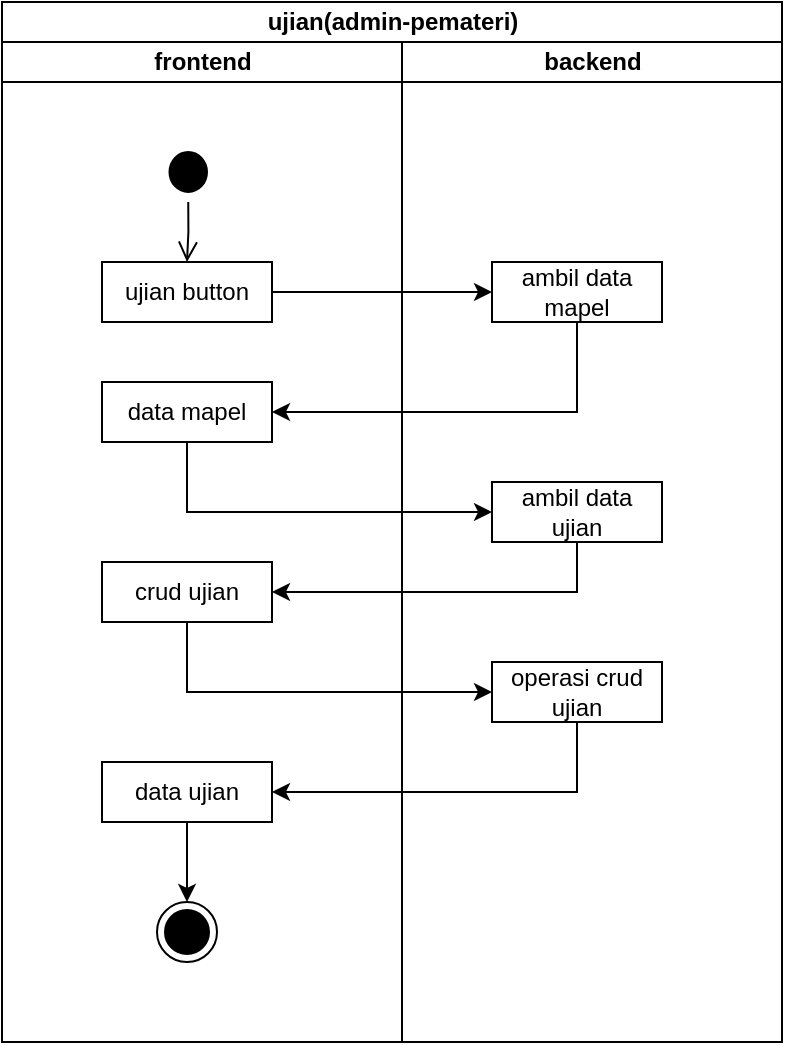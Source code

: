 <mxfile version="22.1.2" type="device">
  <diagram name="Page-1" id="Gu7j2BjniduVikbYh7by">
    <mxGraphModel dx="757" dy="571" grid="1" gridSize="10" guides="1" tooltips="1" connect="1" arrows="1" fold="1" page="1" pageScale="1" pageWidth="850" pageHeight="1100" math="0" shadow="0">
      <root>
        <mxCell id="0" />
        <mxCell id="1" parent="0" />
        <mxCell id="4aH8_TZyad5lJnQbj9__-43" value="ujian(admin-pemateri)" style="swimlane;childLayout=stackLayout;resizeParent=1;resizeParentMax=0;startSize=20;html=1;" parent="1" vertex="1">
          <mxGeometry x="180.0" y="190" width="390" height="520" as="geometry" />
        </mxCell>
        <mxCell id="4aH8_TZyad5lJnQbj9__-44" value="frontend" style="swimlane;startSize=20;html=1;" parent="4aH8_TZyad5lJnQbj9__-43" vertex="1">
          <mxGeometry y="20" width="200" height="500" as="geometry" />
        </mxCell>
        <mxCell id="4aH8_TZyad5lJnQbj9__-45" value="" style="ellipse;html=1;shape=startState;fillColor=#000000;strokeColor=#FFFFFF;" parent="4aH8_TZyad5lJnQbj9__-44" vertex="1">
          <mxGeometry x="78.75" y="50" width="28.75" height="30" as="geometry" />
        </mxCell>
        <mxCell id="4aH8_TZyad5lJnQbj9__-46" value="" style="edgeStyle=orthogonalEdgeStyle;html=1;verticalAlign=bottom;endArrow=open;endSize=8;strokeColor=#000000;rounded=0;" parent="4aH8_TZyad5lJnQbj9__-44" source="4aH8_TZyad5lJnQbj9__-45" edge="1">
          <mxGeometry relative="1" as="geometry">
            <mxPoint x="92.5" y="110" as="targetPoint" />
          </mxGeometry>
        </mxCell>
        <mxCell id="4aH8_TZyad5lJnQbj9__-47" value="ujian button" style="html=1;whiteSpace=wrap;" parent="4aH8_TZyad5lJnQbj9__-44" vertex="1">
          <mxGeometry x="50" y="110" width="85" height="30" as="geometry" />
        </mxCell>
        <mxCell id="4aH8_TZyad5lJnQbj9__-49" value="data mapel" style="html=1;whiteSpace=wrap;" parent="4aH8_TZyad5lJnQbj9__-44" vertex="1">
          <mxGeometry x="50" y="170" width="85" height="30" as="geometry" />
        </mxCell>
        <mxCell id="4aH8_TZyad5lJnQbj9__-52" value="crud ujian" style="html=1;whiteSpace=wrap;" parent="4aH8_TZyad5lJnQbj9__-44" vertex="1">
          <mxGeometry x="50" y="260" width="85" height="30" as="geometry" />
        </mxCell>
        <mxCell id="4aH8_TZyad5lJnQbj9__-53" value="" style="ellipse;html=1;shape=endState;fillColor=#000000;strokeColor=#000000;" parent="4aH8_TZyad5lJnQbj9__-44" vertex="1">
          <mxGeometry x="77.5" y="430" width="30" height="30" as="geometry" />
        </mxCell>
        <mxCell id="4aH8_TZyad5lJnQbj9__-65" style="edgeStyle=orthogonalEdgeStyle;rounded=0;orthogonalLoop=1;jettySize=auto;html=1;exitX=0.5;exitY=1;exitDx=0;exitDy=0;entryX=0.5;entryY=0;entryDx=0;entryDy=0;" parent="4aH8_TZyad5lJnQbj9__-44" source="4aH8_TZyad5lJnQbj9__-64" target="4aH8_TZyad5lJnQbj9__-53" edge="1">
          <mxGeometry relative="1" as="geometry" />
        </mxCell>
        <mxCell id="4aH8_TZyad5lJnQbj9__-64" value="data ujian" style="html=1;whiteSpace=wrap;" parent="4aH8_TZyad5lJnQbj9__-44" vertex="1">
          <mxGeometry x="50" y="360" width="85" height="30" as="geometry" />
        </mxCell>
        <mxCell id="4aH8_TZyad5lJnQbj9__-54" value="backend" style="swimlane;startSize=20;html=1;" parent="4aH8_TZyad5lJnQbj9__-43" vertex="1">
          <mxGeometry x="200" y="20" width="190" height="500" as="geometry" />
        </mxCell>
        <mxCell id="4aH8_TZyad5lJnQbj9__-55" value="ambil data mapel" style="html=1;whiteSpace=wrap;" parent="4aH8_TZyad5lJnQbj9__-54" vertex="1">
          <mxGeometry x="45" y="110" width="85" height="30" as="geometry" />
        </mxCell>
        <mxCell id="4aH8_TZyad5lJnQbj9__-56" value="ambil data ujian" style="html=1;whiteSpace=wrap;" parent="4aH8_TZyad5lJnQbj9__-54" vertex="1">
          <mxGeometry x="45" y="220" width="85" height="30" as="geometry" />
        </mxCell>
        <mxCell id="4aH8_TZyad5lJnQbj9__-61" value="operasi crud ujian" style="html=1;whiteSpace=wrap;" parent="4aH8_TZyad5lJnQbj9__-54" vertex="1">
          <mxGeometry x="45" y="310" width="85" height="30" as="geometry" />
        </mxCell>
        <mxCell id="4aH8_TZyad5lJnQbj9__-57" style="edgeStyle=orthogonalEdgeStyle;rounded=0;orthogonalLoop=1;jettySize=auto;html=1;exitX=1;exitY=0.5;exitDx=0;exitDy=0;entryX=0;entryY=0.5;entryDx=0;entryDy=0;" parent="4aH8_TZyad5lJnQbj9__-43" source="4aH8_TZyad5lJnQbj9__-47" target="4aH8_TZyad5lJnQbj9__-55" edge="1">
          <mxGeometry relative="1" as="geometry" />
        </mxCell>
        <mxCell id="4aH8_TZyad5lJnQbj9__-58" style="edgeStyle=orthogonalEdgeStyle;rounded=0;orthogonalLoop=1;jettySize=auto;html=1;exitX=0.5;exitY=1;exitDx=0;exitDy=0;entryX=1;entryY=0.5;entryDx=0;entryDy=0;" parent="4aH8_TZyad5lJnQbj9__-43" source="4aH8_TZyad5lJnQbj9__-55" target="4aH8_TZyad5lJnQbj9__-49" edge="1">
          <mxGeometry relative="1" as="geometry" />
        </mxCell>
        <mxCell id="4aH8_TZyad5lJnQbj9__-60" style="edgeStyle=orthogonalEdgeStyle;rounded=0;orthogonalLoop=1;jettySize=auto;html=1;exitX=0.5;exitY=1;exitDx=0;exitDy=0;entryX=1;entryY=0.5;entryDx=0;entryDy=0;" parent="4aH8_TZyad5lJnQbj9__-43" source="4aH8_TZyad5lJnQbj9__-56" target="4aH8_TZyad5lJnQbj9__-52" edge="1">
          <mxGeometry relative="1" as="geometry">
            <mxPoint x="100.0" y="340" as="targetPoint" />
          </mxGeometry>
        </mxCell>
        <mxCell id="4aH8_TZyad5lJnQbj9__-48" style="edgeStyle=orthogonalEdgeStyle;rounded=0;orthogonalLoop=1;jettySize=auto;html=1;exitX=0.5;exitY=1;exitDx=0;exitDy=0;entryX=0;entryY=0.5;entryDx=0;entryDy=0;" parent="4aH8_TZyad5lJnQbj9__-43" source="4aH8_TZyad5lJnQbj9__-49" target="4aH8_TZyad5lJnQbj9__-56" edge="1">
          <mxGeometry relative="1" as="geometry">
            <mxPoint x="60" y="250" as="targetPoint" />
          </mxGeometry>
        </mxCell>
        <mxCell id="4aH8_TZyad5lJnQbj9__-62" style="edgeStyle=orthogonalEdgeStyle;rounded=0;orthogonalLoop=1;jettySize=auto;html=1;exitX=0.5;exitY=1;exitDx=0;exitDy=0;entryX=0;entryY=0.5;entryDx=0;entryDy=0;" parent="4aH8_TZyad5lJnQbj9__-43" source="4aH8_TZyad5lJnQbj9__-52" target="4aH8_TZyad5lJnQbj9__-61" edge="1">
          <mxGeometry relative="1" as="geometry" />
        </mxCell>
        <mxCell id="4aH8_TZyad5lJnQbj9__-63" style="edgeStyle=orthogonalEdgeStyle;rounded=0;orthogonalLoop=1;jettySize=auto;html=1;exitX=0.5;exitY=1;exitDx=0;exitDy=0;entryX=1;entryY=0.5;entryDx=0;entryDy=0;" parent="4aH8_TZyad5lJnQbj9__-43" source="4aH8_TZyad5lJnQbj9__-61" target="4aH8_TZyad5lJnQbj9__-64" edge="1">
          <mxGeometry relative="1" as="geometry">
            <mxPoint x="160.0" y="440" as="targetPoint" />
          </mxGeometry>
        </mxCell>
      </root>
    </mxGraphModel>
  </diagram>
</mxfile>
